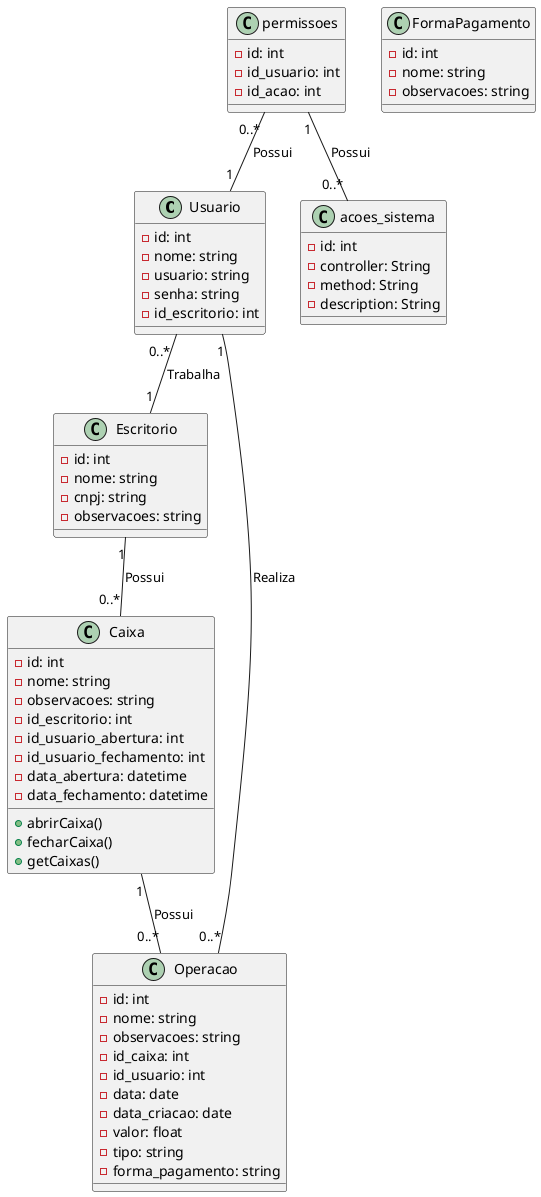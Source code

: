 @startuml

class Usuario {
    - id: int
    - nome: string
    - usuario: string
    - senha: string
    - id_escritorio: int

}

class Escritorio {
    - id: int
    - nome: string
    - cnpj: string
    - observacoes: string
}

class acoes_sistema {
    - id: int
    - controller: String
    - method: String
    - description: String
}

class permissoes {
    - id: int
    - id_usuario: int
    - id_acao: int
}

class Caixa {
    - id: int
    - nome: string
    - observacoes: string
    - id_escritorio: int
    - id_usuario_abertura: int
    - id_usuario_fechamento: int
    - data_abertura: datetime
    - data_fechamento: datetime

    + abrirCaixa()
    + fecharCaixa()
    + getCaixas()
}

class Operacao {
    - id: int
    - nome: string
    - observacoes: string
    - id_caixa: int
    - id_usuario: int
    - data: date
    - data_criacao: date
    - valor: float
    - tipo: string
    - forma_pagamento: string
}

class FormaPagamento {
    - id: int
    - nome: string
    - observacoes: string
}

permissoes "1" -- "0..*" acoes_sistema: Possui
permissoes "0..*" -- "1" Usuario: Possui

Usuario "0..* " -- "1" Escritorio : Trabalha
Usuario "1" -- "0..*" Operacao: Realiza

Escritorio "1" -- "0..*" Caixa: Possui
Caixa "1" -- "0..*" Operacao: Possui

@enduml